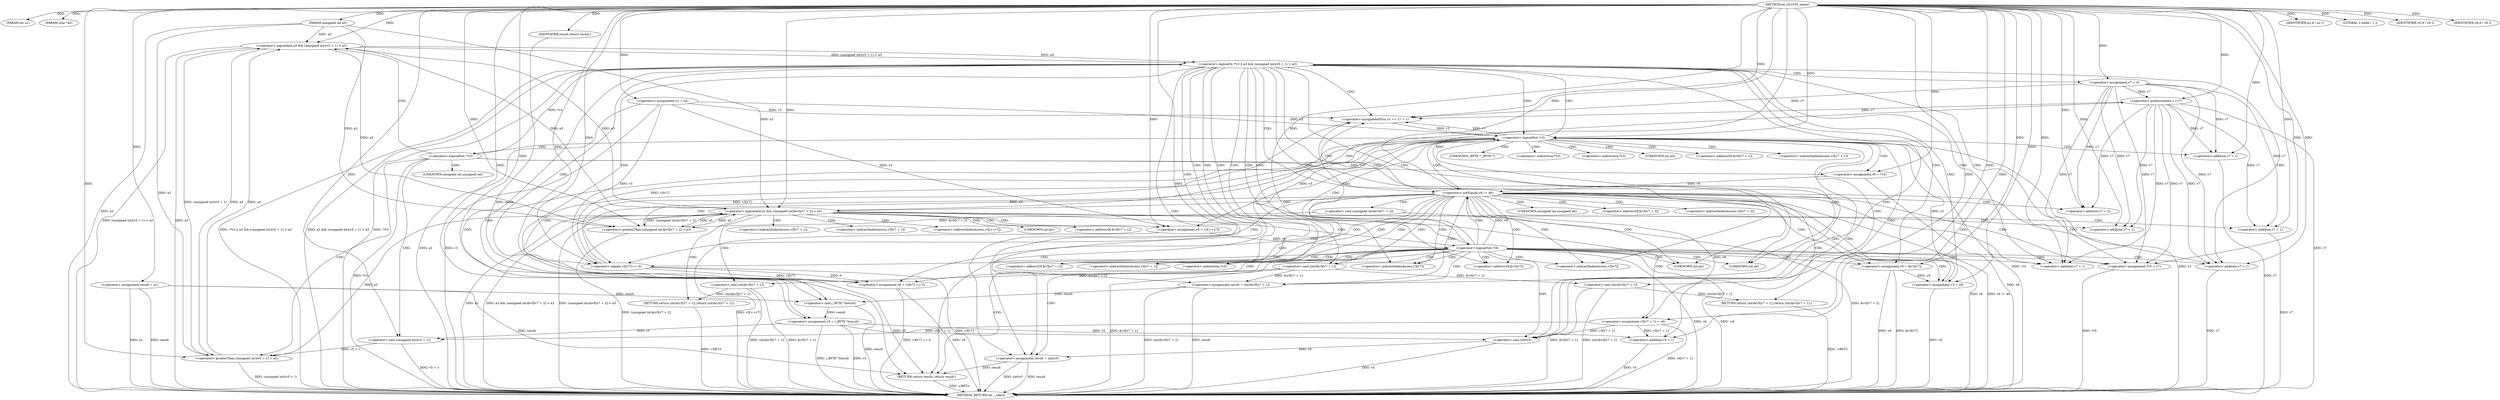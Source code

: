 digraph do_rfc1035_name {  
"1000108" [label = "(METHOD,do_rfc1035_name)" ]
"1000262" [label = "(METHOD_RETURN,int __cdecl)" ]
"1000109" [label = "(PARAM,int a1)" ]
"1000110" [label = "(PARAM,char *a2)" ]
"1000111" [label = "(PARAM,unsigned int a3)" ]
"1000120" [label = "(<operator>.assignment,v3 = a2)" ]
"1000123" [label = "(<operator>.assignment,result = a1)" ]
"1000127" [label = "(IDENTIFIER,a2,if ( a2 ))" ]
"1000130" [label = "(LITERAL,1,while ( 1 ))" ]
"1000132" [label = "(<operator>.assignment,v5 = (_BYTE *)result)" ]
"1000134" [label = "(<operator>.cast,(_BYTE *)result)" ]
"1000137" [label = "(<operator>.assignment,v6 = *v3)" ]
"1000142" [label = "(<operator>.logicalOr,!*v3 || a3 && (unsigned int)(v5 + 1) > a3)" ]
"1000143" [label = "(<operator>.logicalNot,!*v3)" ]
"1000146" [label = "(<operator>.logicalAnd,a3 && (unsigned int)(v5 + 1) > a3)" ]
"1000148" [label = "(<operator>.greaterThan,(unsigned int)(v5 + 1) > a3)" ]
"1000149" [label = "(<operator>.cast,(unsigned int)(v5 + 1))" ]
"1000151" [label = "(<operator>.addition,v5 + 1)" ]
"1000156" [label = "(<operator>.assignment,v7 = 0)" ]
"1000160" [label = "(IDENTIFIER,v6,if ( v6 ))" ]
"1000163" [label = "(<operator>.notEquals,v6 != 46)" ]
"1000168" [label = "(<operator>.logicalAnd,a3 && (unsigned int)&v5[v7 + 2] > a3)" ]
"1000170" [label = "(<operator>.greaterThan,(unsigned int)&v5[v7 + 2] > a3)" ]
"1000171" [label = "(<operator>.cast,(unsigned int)&v5[v7 + 2])" ]
"1000176" [label = "(<operator>.addition,v7 + 2)" ]
"1000180" [label = "(RETURN,return (int)&v5[v7 + 1];,return (int)&v5[v7 + 1];)" ]
"1000181" [label = "(<operator>.cast,(int)&v5[v7 + 1])" ]
"1000186" [label = "(<operator>.addition,v7 + 1)" ]
"1000189" [label = "(<operator>.assignment,v5[v7 + 1] = v6)" ]
"1000192" [label = "(<operator>.addition,v7 + 1)" ]
"1000196" [label = "(<operator>.assignment,v6 = v3[++v7])" ]
"1000200" [label = "(<operator>.preIncrement,++v7)" ]
"1000203" [label = "(<operator>.logicalNot,!v6)" ]
"1000206" [label = "(<operator>.assignment,*v5 = v7)" ]
"1000210" [label = "(<operator>.assignment,v8 = v3[v7] == 0)" ]
"1000212" [label = "(<operator>.equals,v3[v7] == 0)" ]
"1000217" [label = "(<operator>.assignment,v9 = &v3[v7])" ]
"1000223" [label = "(<operator>.assignmentPlus,v3 += v7 + 1)" ]
"1000225" [label = "(<operator>.addition,v7 + 1)" ]
"1000229" [label = "(IDENTIFIER,v8,if ( v8 ))" ]
"1000230" [label = "(<operator>.assignment,v3 = v9)" ]
"1000233" [label = "(<operator>.assignment,result = (int)&v5[v7 + 1])" ]
"1000235" [label = "(<operator>.cast,(int)&v5[v7 + 1])" ]
"1000240" [label = "(<operator>.addition,v7 + 1)" ]
"1000244" [label = "(<operator>.logicalNot,!v3)" ]
"1000246" [label = "(RETURN,return (int)&v5[v7 + 1];,return (int)&v5[v7 + 1];)" ]
"1000247" [label = "(<operator>.cast,(int)&v5[v7 + 1])" ]
"1000252" [label = "(<operator>.addition,v7 + 1)" ]
"1000255" [label = "(<operator>.assignment,result = (int)v5)" ]
"1000257" [label = "(<operator>.cast,(int)v5)" ]
"1000260" [label = "(RETURN,return result;,return result;)" ]
"1000261" [label = "(IDENTIFIER,result,return result;)" ]
"1000135" [label = "(UNKNOWN,_BYTE *,_BYTE *)" ]
"1000139" [label = "(<operator>.indirection,*v3)" ]
"1000144" [label = "(<operator>.indirection,*v3)" ]
"1000150" [label = "(UNKNOWN,unsigned int,unsigned int)" ]
"1000172" [label = "(UNKNOWN,unsigned int,unsigned int)" ]
"1000173" [label = "(<operator>.addressOf,&v5[v7 + 2])" ]
"1000174" [label = "(<operator>.indirectIndexAccess,v5[v7 + 2])" ]
"1000182" [label = "(UNKNOWN,int,int)" ]
"1000183" [label = "(<operator>.addressOf,&v5[v7 + 1])" ]
"1000184" [label = "(<operator>.indirectIndexAccess,v5[v7 + 1])" ]
"1000190" [label = "(<operator>.indirectIndexAccess,v5[v7 + 1])" ]
"1000198" [label = "(<operator>.indirectIndexAccess,v3[++v7])" ]
"1000207" [label = "(<operator>.indirection,*v5)" ]
"1000213" [label = "(<operator>.indirectIndexAccess,v3[v7])" ]
"1000219" [label = "(<operator>.addressOf,&v3[v7])" ]
"1000220" [label = "(<operator>.indirectIndexAccess,v3[v7])" ]
"1000236" [label = "(UNKNOWN,int,int)" ]
"1000237" [label = "(<operator>.addressOf,&v5[v7 + 1])" ]
"1000238" [label = "(<operator>.indirectIndexAccess,v5[v7 + 1])" ]
"1000248" [label = "(UNKNOWN,int,int)" ]
"1000249" [label = "(<operator>.addressOf,&v5[v7 + 1])" ]
"1000250" [label = "(<operator>.indirectIndexAccess,v5[v7 + 1])" ]
"1000258" [label = "(UNKNOWN,int,int)" ]
  "1000180" -> "1000262"  [ label = "DDG: <RET>"] 
  "1000148" -> "1000262"  [ label = "DDG: (unsigned int)(v5 + 1)"] 
  "1000137" -> "1000262"  [ label = "DDG: v6"] 
  "1000247" -> "1000262"  [ label = "DDG: &v5[v7 + 1]"] 
  "1000196" -> "1000262"  [ label = "DDG: v3[++v7]"] 
  "1000186" -> "1000262"  [ label = "DDG: v7"] 
  "1000111" -> "1000262"  [ label = "DDG: a3"] 
  "1000210" -> "1000262"  [ label = "DDG: v3[v7] == 0"] 
  "1000181" -> "1000262"  [ label = "DDG: (int)&v5[v7 + 1]"] 
  "1000163" -> "1000262"  [ label = "DDG: v6"] 
  "1000143" -> "1000262"  [ label = "DDG: *v3"] 
  "1000134" -> "1000262"  [ label = "DDG: result"] 
  "1000217" -> "1000262"  [ label = "DDG: v9"] 
  "1000142" -> "1000262"  [ label = "DDG: !*v3"] 
  "1000163" -> "1000262"  [ label = "DDG: v6 != 46"] 
  "1000203" -> "1000262"  [ label = "DDG: !v6"] 
  "1000244" -> "1000262"  [ label = "DDG: !v3"] 
  "1000257" -> "1000262"  [ label = "DDG: v5"] 
  "1000123" -> "1000262"  [ label = "DDG: result"] 
  "1000120" -> "1000262"  [ label = "DDG: a2"] 
  "1000142" -> "1000262"  [ label = "DDG: !*v3 || a3 && (unsigned int)(v5 + 1) > a3"] 
  "1000212" -> "1000262"  [ label = "DDG: v3[v7]"] 
  "1000210" -> "1000262"  [ label = "DDG: v8"] 
  "1000151" -> "1000262"  [ label = "DDG: v5"] 
  "1000233" -> "1000262"  [ label = "DDG: result"] 
  "1000120" -> "1000262"  [ label = "DDG: v3"] 
  "1000255" -> "1000262"  [ label = "DDG: result"] 
  "1000132" -> "1000262"  [ label = "DDG: (_BYTE *)result"] 
  "1000240" -> "1000262"  [ label = "DDG: v7"] 
  "1000181" -> "1000262"  [ label = "DDG: &v5[v7 + 1]"] 
  "1000132" -> "1000262"  [ label = "DDG: v5"] 
  "1000146" -> "1000262"  [ label = "DDG: a3"] 
  "1000203" -> "1000262"  [ label = "DDG: v6"] 
  "1000146" -> "1000262"  [ label = "DDG: (unsigned int)(v5 + 1) > a3"] 
  "1000252" -> "1000262"  [ label = "DDG: v7"] 
  "1000247" -> "1000262"  [ label = "DDG: (int)&v5[v7 + 1]"] 
  "1000189" -> "1000262"  [ label = "DDG: v5[v7 + 1]"] 
  "1000235" -> "1000262"  [ label = "DDG: &v5[v7 + 1]"] 
  "1000230" -> "1000262"  [ label = "DDG: v9"] 
  "1000206" -> "1000262"  [ label = "DDG: *v5"] 
  "1000168" -> "1000262"  [ label = "DDG: (unsigned int)&v5[v7 + 2] > a3"] 
  "1000255" -> "1000262"  [ label = "DDG: (int)v5"] 
  "1000170" -> "1000262"  [ label = "DDG: (unsigned int)&v5[v7 + 2]"] 
  "1000123" -> "1000262"  [ label = "DDG: a1"] 
  "1000200" -> "1000262"  [ label = "DDG: v7"] 
  "1000168" -> "1000262"  [ label = "DDG: a3"] 
  "1000171" -> "1000262"  [ label = "DDG: &v5[v7 + 2]"] 
  "1000142" -> "1000262"  [ label = "DDG: a3 && (unsigned int)(v5 + 1) > a3"] 
  "1000244" -> "1000262"  [ label = "DDG: v3"] 
  "1000168" -> "1000262"  [ label = "DDG: a3 && (unsigned int)&v5[v7 + 2] > a3"] 
  "1000233" -> "1000262"  [ label = "DDG: (int)&v5[v7 + 1]"] 
  "1000217" -> "1000262"  [ label = "DDG: &v3[v7]"] 
  "1000149" -> "1000262"  [ label = "DDG: v5 + 1"] 
  "1000246" -> "1000262"  [ label = "DDG: <RET>"] 
  "1000260" -> "1000262"  [ label = "DDG: <RET>"] 
  "1000108" -> "1000109"  [ label = "DDG: "] 
  "1000108" -> "1000110"  [ label = "DDG: "] 
  "1000108" -> "1000111"  [ label = "DDG: "] 
  "1000108" -> "1000120"  [ label = "DDG: "] 
  "1000108" -> "1000123"  [ label = "DDG: "] 
  "1000108" -> "1000127"  [ label = "DDG: "] 
  "1000108" -> "1000130"  [ label = "DDG: "] 
  "1000134" -> "1000132"  [ label = "DDG: result"] 
  "1000108" -> "1000132"  [ label = "DDG: "] 
  "1000123" -> "1000134"  [ label = "DDG: result"] 
  "1000233" -> "1000134"  [ label = "DDG: result"] 
  "1000108" -> "1000134"  [ label = "DDG: "] 
  "1000143" -> "1000137"  [ label = "DDG: *v3"] 
  "1000108" -> "1000137"  [ label = "DDG: "] 
  "1000143" -> "1000142"  [ label = "DDG: *v3"] 
  "1000146" -> "1000142"  [ label = "DDG: a3"] 
  "1000146" -> "1000142"  [ label = "DDG: (unsigned int)(v5 + 1) > a3"] 
  "1000168" -> "1000146"  [ label = "DDG: a3"] 
  "1000148" -> "1000146"  [ label = "DDG: a3"] 
  "1000111" -> "1000146"  [ label = "DDG: a3"] 
  "1000108" -> "1000146"  [ label = "DDG: "] 
  "1000148" -> "1000146"  [ label = "DDG: (unsigned int)(v5 + 1)"] 
  "1000149" -> "1000148"  [ label = "DDG: v5 + 1"] 
  "1000132" -> "1000149"  [ label = "DDG: v5"] 
  "1000189" -> "1000149"  [ label = "DDG: v5[v7 + 1]"] 
  "1000108" -> "1000149"  [ label = "DDG: "] 
  "1000132" -> "1000151"  [ label = "DDG: v5"] 
  "1000189" -> "1000151"  [ label = "DDG: v5[v7 + 1]"] 
  "1000108" -> "1000151"  [ label = "DDG: "] 
  "1000146" -> "1000148"  [ label = "DDG: a3"] 
  "1000168" -> "1000148"  [ label = "DDG: a3"] 
  "1000111" -> "1000148"  [ label = "DDG: a3"] 
  "1000108" -> "1000148"  [ label = "DDG: "] 
  "1000108" -> "1000156"  [ label = "DDG: "] 
  "1000108" -> "1000160"  [ label = "DDG: "] 
  "1000203" -> "1000163"  [ label = "DDG: v6"] 
  "1000137" -> "1000163"  [ label = "DDG: v6"] 
  "1000108" -> "1000163"  [ label = "DDG: "] 
  "1000146" -> "1000168"  [ label = "DDG: a3"] 
  "1000170" -> "1000168"  [ label = "DDG: a3"] 
  "1000111" -> "1000168"  [ label = "DDG: a3"] 
  "1000108" -> "1000168"  [ label = "DDG: "] 
  "1000170" -> "1000168"  [ label = "DDG: (unsigned int)&v5[v7 + 2]"] 
  "1000171" -> "1000170"  [ label = "DDG: &v5[v7 + 2]"] 
  "1000156" -> "1000176"  [ label = "DDG: v7"] 
  "1000200" -> "1000176"  [ label = "DDG: v7"] 
  "1000108" -> "1000176"  [ label = "DDG: "] 
  "1000146" -> "1000170"  [ label = "DDG: a3"] 
  "1000168" -> "1000170"  [ label = "DDG: a3"] 
  "1000111" -> "1000170"  [ label = "DDG: a3"] 
  "1000108" -> "1000170"  [ label = "DDG: "] 
  "1000181" -> "1000180"  [ label = "DDG: (int)&v5[v7 + 1]"] 
  "1000235" -> "1000181"  [ label = "DDG: &v5[v7 + 1]"] 
  "1000156" -> "1000186"  [ label = "DDG: v7"] 
  "1000200" -> "1000186"  [ label = "DDG: v7"] 
  "1000108" -> "1000186"  [ label = "DDG: "] 
  "1000163" -> "1000189"  [ label = "DDG: v6"] 
  "1000108" -> "1000189"  [ label = "DDG: "] 
  "1000156" -> "1000192"  [ label = "DDG: v7"] 
  "1000200" -> "1000192"  [ label = "DDG: v7"] 
  "1000108" -> "1000192"  [ label = "DDG: "] 
  "1000120" -> "1000196"  [ label = "DDG: v3"] 
  "1000244" -> "1000196"  [ label = "DDG: v3"] 
  "1000108" -> "1000196"  [ label = "DDG: "] 
  "1000108" -> "1000200"  [ label = "DDG: "] 
  "1000156" -> "1000200"  [ label = "DDG: v7"] 
  "1000196" -> "1000203"  [ label = "DDG: v6"] 
  "1000108" -> "1000203"  [ label = "DDG: "] 
  "1000156" -> "1000206"  [ label = "DDG: v7"] 
  "1000200" -> "1000206"  [ label = "DDG: v7"] 
  "1000108" -> "1000206"  [ label = "DDG: "] 
  "1000212" -> "1000210"  [ label = "DDG: v3[v7]"] 
  "1000212" -> "1000210"  [ label = "DDG: 0"] 
  "1000108" -> "1000210"  [ label = "DDG: "] 
  "1000120" -> "1000212"  [ label = "DDG: v3"] 
  "1000244" -> "1000212"  [ label = "DDG: v3"] 
  "1000108" -> "1000212"  [ label = "DDG: "] 
  "1000108" -> "1000217"  [ label = "DDG: "] 
  "1000108" -> "1000223"  [ label = "DDG: "] 
  "1000156" -> "1000223"  [ label = "DDG: v7"] 
  "1000200" -> "1000223"  [ label = "DDG: v7"] 
  "1000212" -> "1000223"  [ label = "DDG: v3[v7]"] 
  "1000120" -> "1000223"  [ label = "DDG: v3"] 
  "1000244" -> "1000223"  [ label = "DDG: v3"] 
  "1000108" -> "1000225"  [ label = "DDG: "] 
  "1000156" -> "1000225"  [ label = "DDG: v7"] 
  "1000200" -> "1000225"  [ label = "DDG: v7"] 
  "1000108" -> "1000229"  [ label = "DDG: "] 
  "1000217" -> "1000230"  [ label = "DDG: v9"] 
  "1000108" -> "1000230"  [ label = "DDG: "] 
  "1000235" -> "1000233"  [ label = "DDG: &v5[v7 + 1]"] 
  "1000108" -> "1000233"  [ label = "DDG: "] 
  "1000108" -> "1000240"  [ label = "DDG: "] 
  "1000156" -> "1000240"  [ label = "DDG: v7"] 
  "1000200" -> "1000240"  [ label = "DDG: v7"] 
  "1000212" -> "1000244"  [ label = "DDG: v3[v7]"] 
  "1000223" -> "1000244"  [ label = "DDG: v3"] 
  "1000230" -> "1000244"  [ label = "DDG: v3"] 
  "1000108" -> "1000244"  [ label = "DDG: "] 
  "1000120" -> "1000244"  [ label = "DDG: v3"] 
  "1000247" -> "1000246"  [ label = "DDG: (int)&v5[v7 + 1]"] 
  "1000235" -> "1000247"  [ label = "DDG: &v5[v7 + 1]"] 
  "1000108" -> "1000252"  [ label = "DDG: "] 
  "1000156" -> "1000252"  [ label = "DDG: v7"] 
  "1000200" -> "1000252"  [ label = "DDG: v7"] 
  "1000257" -> "1000255"  [ label = "DDG: v5"] 
  "1000108" -> "1000255"  [ label = "DDG: "] 
  "1000132" -> "1000257"  [ label = "DDG: v5"] 
  "1000189" -> "1000257"  [ label = "DDG: v5[v7 + 1]"] 
  "1000108" -> "1000257"  [ label = "DDG: "] 
  "1000261" -> "1000260"  [ label = "DDG: result"] 
  "1000123" -> "1000260"  [ label = "DDG: result"] 
  "1000255" -> "1000260"  [ label = "DDG: result"] 
  "1000108" -> "1000261"  [ label = "DDG: "] 
  "1000142" -> "1000255"  [ label = "CDG: "] 
  "1000142" -> "1000260"  [ label = "CDG: "] 
  "1000142" -> "1000258"  [ label = "CDG: "] 
  "1000142" -> "1000257"  [ label = "CDG: "] 
  "1000142" -> "1000156"  [ label = "CDG: "] 
  "1000142" -> "1000163"  [ label = "CDG: "] 
  "1000142" -> "1000207"  [ label = "CDG: "] 
  "1000142" -> "1000206"  [ label = "CDG: "] 
  "1000142" -> "1000223"  [ label = "CDG: "] 
  "1000142" -> "1000220"  [ label = "CDG: "] 
  "1000142" -> "1000219"  [ label = "CDG: "] 
  "1000142" -> "1000217"  [ label = "CDG: "] 
  "1000142" -> "1000213"  [ label = "CDG: "] 
  "1000142" -> "1000212"  [ label = "CDG: "] 
  "1000142" -> "1000210"  [ label = "CDG: "] 
  "1000142" -> "1000240"  [ label = "CDG: "] 
  "1000142" -> "1000238"  [ label = "CDG: "] 
  "1000142" -> "1000237"  [ label = "CDG: "] 
  "1000142" -> "1000236"  [ label = "CDG: "] 
  "1000142" -> "1000235"  [ label = "CDG: "] 
  "1000142" -> "1000233"  [ label = "CDG: "] 
  "1000142" -> "1000225"  [ label = "CDG: "] 
  "1000142" -> "1000244"  [ label = "CDG: "] 
  "1000142" -> "1000230"  [ label = "CDG: "] 
  "1000143" -> "1000146"  [ label = "CDG: "] 
  "1000143" -> "1000151"  [ label = "CDG: "] 
  "1000143" -> "1000150"  [ label = "CDG: "] 
  "1000143" -> "1000149"  [ label = "CDG: "] 
  "1000143" -> "1000148"  [ label = "CDG: "] 
  "1000163" -> "1000168"  [ label = "CDG: "] 
  "1000163" -> "1000207"  [ label = "CDG: "] 
  "1000163" -> "1000206"  [ label = "CDG: "] 
  "1000163" -> "1000223"  [ label = "CDG: "] 
  "1000163" -> "1000220"  [ label = "CDG: "] 
  "1000163" -> "1000219"  [ label = "CDG: "] 
  "1000163" -> "1000217"  [ label = "CDG: "] 
  "1000163" -> "1000213"  [ label = "CDG: "] 
  "1000163" -> "1000212"  [ label = "CDG: "] 
  "1000163" -> "1000210"  [ label = "CDG: "] 
  "1000163" -> "1000240"  [ label = "CDG: "] 
  "1000163" -> "1000238"  [ label = "CDG: "] 
  "1000163" -> "1000237"  [ label = "CDG: "] 
  "1000163" -> "1000236"  [ label = "CDG: "] 
  "1000163" -> "1000235"  [ label = "CDG: "] 
  "1000163" -> "1000233"  [ label = "CDG: "] 
  "1000163" -> "1000225"  [ label = "CDG: "] 
  "1000163" -> "1000244"  [ label = "CDG: "] 
  "1000163" -> "1000176"  [ label = "CDG: "] 
  "1000163" -> "1000174"  [ label = "CDG: "] 
  "1000163" -> "1000173"  [ label = "CDG: "] 
  "1000163" -> "1000172"  [ label = "CDG: "] 
  "1000163" -> "1000171"  [ label = "CDG: "] 
  "1000163" -> "1000170"  [ label = "CDG: "] 
  "1000163" -> "1000230"  [ label = "CDG: "] 
  "1000168" -> "1000192"  [ label = "CDG: "] 
  "1000168" -> "1000190"  [ label = "CDG: "] 
  "1000168" -> "1000189"  [ label = "CDG: "] 
  "1000168" -> "1000186"  [ label = "CDG: "] 
  "1000168" -> "1000184"  [ label = "CDG: "] 
  "1000168" -> "1000183"  [ label = "CDG: "] 
  "1000168" -> "1000182"  [ label = "CDG: "] 
  "1000168" -> "1000181"  [ label = "CDG: "] 
  "1000168" -> "1000180"  [ label = "CDG: "] 
  "1000168" -> "1000203"  [ label = "CDG: "] 
  "1000168" -> "1000200"  [ label = "CDG: "] 
  "1000168" -> "1000198"  [ label = "CDG: "] 
  "1000168" -> "1000196"  [ label = "CDG: "] 
  "1000203" -> "1000163"  [ label = "CDG: "] 
  "1000203" -> "1000207"  [ label = "CDG: "] 
  "1000203" -> "1000206"  [ label = "CDG: "] 
  "1000203" -> "1000223"  [ label = "CDG: "] 
  "1000203" -> "1000220"  [ label = "CDG: "] 
  "1000203" -> "1000219"  [ label = "CDG: "] 
  "1000203" -> "1000217"  [ label = "CDG: "] 
  "1000203" -> "1000213"  [ label = "CDG: "] 
  "1000203" -> "1000212"  [ label = "CDG: "] 
  "1000203" -> "1000210"  [ label = "CDG: "] 
  "1000203" -> "1000240"  [ label = "CDG: "] 
  "1000203" -> "1000238"  [ label = "CDG: "] 
  "1000203" -> "1000237"  [ label = "CDG: "] 
  "1000203" -> "1000236"  [ label = "CDG: "] 
  "1000203" -> "1000235"  [ label = "CDG: "] 
  "1000203" -> "1000233"  [ label = "CDG: "] 
  "1000203" -> "1000225"  [ label = "CDG: "] 
  "1000203" -> "1000255"  [ label = "CDG: "] 
  "1000203" -> "1000244"  [ label = "CDG: "] 
  "1000203" -> "1000260"  [ label = "CDG: "] 
  "1000203" -> "1000258"  [ label = "CDG: "] 
  "1000203" -> "1000257"  [ label = "CDG: "] 
  "1000203" -> "1000230"  [ label = "CDG: "] 
  "1000244" -> "1000252"  [ label = "CDG: "] 
  "1000244" -> "1000250"  [ label = "CDG: "] 
  "1000244" -> "1000249"  [ label = "CDG: "] 
  "1000244" -> "1000248"  [ label = "CDG: "] 
  "1000244" -> "1000247"  [ label = "CDG: "] 
  "1000244" -> "1000246"  [ label = "CDG: "] 
  "1000244" -> "1000255"  [ label = "CDG: "] 
  "1000244" -> "1000260"  [ label = "CDG: "] 
  "1000244" -> "1000258"  [ label = "CDG: "] 
  "1000244" -> "1000257"  [ label = "CDG: "] 
  "1000244" -> "1000144"  [ label = "CDG: "] 
  "1000244" -> "1000143"  [ label = "CDG: "] 
  "1000244" -> "1000142"  [ label = "CDG: "] 
  "1000244" -> "1000139"  [ label = "CDG: "] 
  "1000244" -> "1000137"  [ label = "CDG: "] 
  "1000244" -> "1000135"  [ label = "CDG: "] 
  "1000244" -> "1000134"  [ label = "CDG: "] 
  "1000244" -> "1000132"  [ label = "CDG: "] 
}
